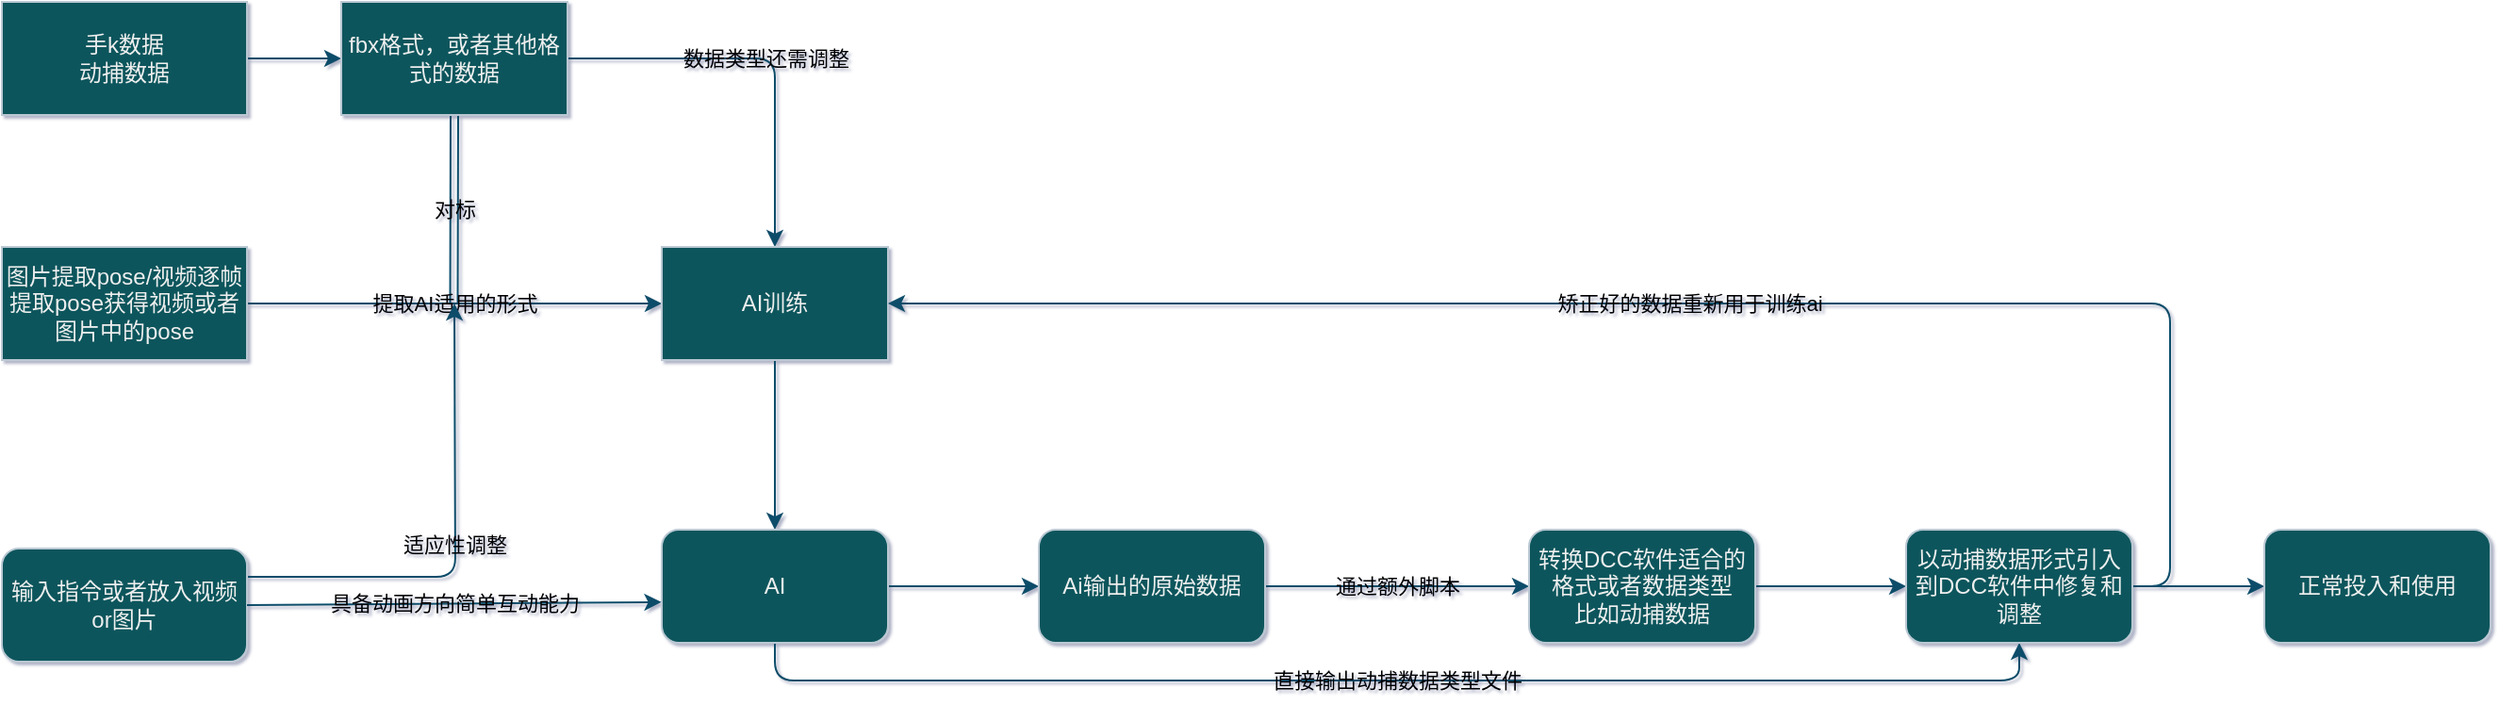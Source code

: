 <mxfile version="26.0.16">
  <diagram name="第 1 页" id="xyoQ07qHbTajlYGqZoyF">
    <mxGraphModel dx="1567" dy="845" grid="1" gridSize="10" guides="1" tooltips="1" connect="1" arrows="1" fold="1" page="1" pageScale="1" pageWidth="827" pageHeight="1169" background="none" math="0" shadow="1" adaptiveColors="auto">
      <root>
        <mxCell id="0" />
        <mxCell id="1" parent="0" />
        <mxCell id="LE9D-ZVGEivkodb4rcEc-5" style="edgeStyle=orthogonalEdgeStyle;rounded=1;orthogonalLoop=1;jettySize=auto;html=1;exitX=1;exitY=0.5;exitDx=0;exitDy=0;labelBackgroundColor=none;strokeColor=#0B4D6A;fontColor=default;" edge="1" parent="1" source="LE9D-ZVGEivkodb4rcEc-3" target="LE9D-ZVGEivkodb4rcEc-4">
          <mxGeometry relative="1" as="geometry" />
        </mxCell>
        <mxCell id="LE9D-ZVGEivkodb4rcEc-3" value="&lt;div&gt;手k数据&lt;/div&gt;&lt;div&gt;动捕数据&lt;/div&gt;" style="rounded=1;whiteSpace=wrap;html=1;arcSize=0;labelBackgroundColor=none;fillColor=#09555B;strokeColor=#BAC8D3;fontColor=#EEEEEE;" vertex="1" parent="1">
          <mxGeometry x="90" y="180" width="130" height="60" as="geometry" />
        </mxCell>
        <mxCell id="LE9D-ZVGEivkodb4rcEc-7" value="数据类型还需调整" style="edgeStyle=orthogonalEdgeStyle;rounded=1;orthogonalLoop=1;jettySize=auto;html=1;exitX=1;exitY=0.5;exitDx=0;exitDy=0;labelBackgroundColor=none;strokeColor=#0B4D6A;fontColor=default;" edge="1" parent="1" source="LE9D-ZVGEivkodb4rcEc-4" target="LE9D-ZVGEivkodb4rcEc-6">
          <mxGeometry relative="1" as="geometry" />
        </mxCell>
        <mxCell id="LE9D-ZVGEivkodb4rcEc-25" value="对标" style="rounded=1;orthogonalLoop=1;jettySize=auto;html=1;exitX=0.5;exitY=1;exitDx=0;exitDy=0;shape=link;labelBackgroundColor=none;strokeColor=#0B4D6A;fontColor=default;" edge="1" parent="1" source="LE9D-ZVGEivkodb4rcEc-4">
          <mxGeometry relative="1" as="geometry">
            <mxPoint x="329.765" y="340" as="targetPoint" />
          </mxGeometry>
        </mxCell>
        <mxCell id="LE9D-ZVGEivkodb4rcEc-33" value="&lt;div&gt;提取AI适用的形式&lt;/div&gt;" style="edgeStyle=orthogonalEdgeStyle;rounded=1;orthogonalLoop=1;jettySize=auto;html=1;exitX=1;exitY=0.5;exitDx=0;exitDy=0;labelBackgroundColor=none;strokeColor=#0B4D6A;fontColor=default;" edge="1" parent="1" source="LE9D-ZVGEivkodb4rcEc-10" target="LE9D-ZVGEivkodb4rcEc-6">
          <mxGeometry relative="1" as="geometry" />
        </mxCell>
        <mxCell id="LE9D-ZVGEivkodb4rcEc-4" value="fbx格式，或者其他格式的数据" style="rounded=1;whiteSpace=wrap;html=1;arcSize=0;labelBackgroundColor=none;fillColor=#09555B;strokeColor=#BAC8D3;fontColor=#EEEEEE;" vertex="1" parent="1">
          <mxGeometry x="270" y="180" width="120" height="60" as="geometry" />
        </mxCell>
        <mxCell id="LE9D-ZVGEivkodb4rcEc-13" style="edgeStyle=orthogonalEdgeStyle;rounded=1;orthogonalLoop=1;jettySize=auto;html=1;exitX=0.5;exitY=1;exitDx=0;exitDy=0;labelBackgroundColor=none;strokeColor=#0B4D6A;fontColor=default;" edge="1" parent="1" source="LE9D-ZVGEivkodb4rcEc-6" target="LE9D-ZVGEivkodb4rcEc-12">
          <mxGeometry relative="1" as="geometry" />
        </mxCell>
        <mxCell id="LE9D-ZVGEivkodb4rcEc-6" value="&lt;div&gt;AI训练&lt;/div&gt;" style="rounded=1;whiteSpace=wrap;html=1;arcSize=0;labelBackgroundColor=none;fillColor=#09555B;strokeColor=#BAC8D3;fontColor=#EEEEEE;" vertex="1" parent="1">
          <mxGeometry x="440" y="310" width="120" height="60" as="geometry" />
        </mxCell>
        <mxCell id="LE9D-ZVGEivkodb4rcEc-32" value="适应性调整" style="edgeStyle=orthogonalEdgeStyle;rounded=1;orthogonalLoop=1;jettySize=auto;html=1;exitX=1;exitY=0.25;exitDx=0;exitDy=0;labelBackgroundColor=none;strokeColor=#0B4D6A;fontColor=default;" edge="1" parent="1" source="LE9D-ZVGEivkodb4rcEc-9">
          <mxGeometry relative="1" as="geometry">
            <mxPoint x="330" y="340.0" as="targetPoint" />
          </mxGeometry>
        </mxCell>
        <mxCell id="LE9D-ZVGEivkodb4rcEc-9" value="输入指令或者放入视频or图片" style="rounded=1;whiteSpace=wrap;html=1;labelBackgroundColor=none;fillColor=#09555B;strokeColor=#BAC8D3;fontColor=#EEEEEE;" vertex="1" parent="1">
          <mxGeometry x="90" y="470" width="130" height="60" as="geometry" />
        </mxCell>
        <mxCell id="LE9D-ZVGEivkodb4rcEc-10" value="图片提取pose/视频逐帧提取pose获得视频或者图片中的pose" style="rounded=1;whiteSpace=wrap;html=1;arcSize=0;labelBackgroundColor=none;fillColor=#09555B;strokeColor=#BAC8D3;fontColor=#EEEEEE;" vertex="1" parent="1">
          <mxGeometry x="90" y="310" width="130" height="60" as="geometry" />
        </mxCell>
        <mxCell id="LE9D-ZVGEivkodb4rcEc-18" style="edgeStyle=orthogonalEdgeStyle;rounded=1;orthogonalLoop=1;jettySize=auto;html=1;exitX=1;exitY=0.5;exitDx=0;exitDy=0;labelBackgroundColor=none;strokeColor=#0B4D6A;fontColor=default;" edge="1" parent="1" source="LE9D-ZVGEivkodb4rcEc-12" target="LE9D-ZVGEivkodb4rcEc-16">
          <mxGeometry relative="1" as="geometry" />
        </mxCell>
        <mxCell id="LE9D-ZVGEivkodb4rcEc-31" value="直接输出动捕数据类型文件" style="edgeStyle=orthogonalEdgeStyle;rounded=1;orthogonalLoop=1;jettySize=auto;html=1;exitX=0.5;exitY=1;exitDx=0;exitDy=0;entryX=0.5;entryY=1;entryDx=0;entryDy=0;labelBackgroundColor=none;strokeColor=#0B4D6A;fontColor=default;" edge="1" parent="1" source="LE9D-ZVGEivkodb4rcEc-12" target="LE9D-ZVGEivkodb4rcEc-24">
          <mxGeometry relative="1" as="geometry" />
        </mxCell>
        <mxCell id="LE9D-ZVGEivkodb4rcEc-12" value="AI" style="rounded=1;whiteSpace=wrap;html=1;labelBackgroundColor=none;fillColor=#09555B;strokeColor=#BAC8D3;fontColor=#EEEEEE;" vertex="1" parent="1">
          <mxGeometry x="440" y="460" width="120" height="60" as="geometry" />
        </mxCell>
        <mxCell id="LE9D-ZVGEivkodb4rcEc-14" value="具备动画方向简单互动能力" style="rounded=1;orthogonalLoop=1;jettySize=auto;html=1;exitX=1;exitY=0.5;exitDx=0;exitDy=0;entryX=-0.002;entryY=0.64;entryDx=0;entryDy=0;entryPerimeter=0;labelBackgroundColor=none;strokeColor=#0B4D6A;fontColor=default;" edge="1" parent="1" source="LE9D-ZVGEivkodb4rcEc-9" target="LE9D-ZVGEivkodb4rcEc-12">
          <mxGeometry relative="1" as="geometry" />
        </mxCell>
        <mxCell id="LE9D-ZVGEivkodb4rcEc-20" value="通过额外脚本" style="edgeStyle=orthogonalEdgeStyle;rounded=1;orthogonalLoop=1;jettySize=auto;html=1;exitX=1;exitY=0.5;exitDx=0;exitDy=0;labelBackgroundColor=none;strokeColor=#0B4D6A;fontColor=default;" edge="1" parent="1" source="LE9D-ZVGEivkodb4rcEc-16" target="LE9D-ZVGEivkodb4rcEc-19">
          <mxGeometry relative="1" as="geometry" />
        </mxCell>
        <mxCell id="LE9D-ZVGEivkodb4rcEc-16" value="Ai输出的原始数据" style="rounded=1;whiteSpace=wrap;html=1;labelBackgroundColor=none;fillColor=#09555B;strokeColor=#BAC8D3;fontColor=#EEEEEE;" vertex="1" parent="1">
          <mxGeometry x="640" y="460" width="120" height="60" as="geometry" />
        </mxCell>
        <mxCell id="LE9D-ZVGEivkodb4rcEc-26" style="edgeStyle=orthogonalEdgeStyle;rounded=1;orthogonalLoop=1;jettySize=auto;html=1;exitX=1;exitY=0.5;exitDx=0;exitDy=0;labelBackgroundColor=none;strokeColor=#0B4D6A;fontColor=default;" edge="1" parent="1" source="LE9D-ZVGEivkodb4rcEc-19" target="LE9D-ZVGEivkodb4rcEc-24">
          <mxGeometry relative="1" as="geometry" />
        </mxCell>
        <mxCell id="LE9D-ZVGEivkodb4rcEc-19" value="转换DCC软件适合的格式或者数据类型&lt;br&gt;比如动捕数据" style="rounded=1;whiteSpace=wrap;html=1;labelBackgroundColor=none;fillColor=#09555B;strokeColor=#BAC8D3;fontColor=#EEEEEE;" vertex="1" parent="1">
          <mxGeometry x="900" y="460" width="120" height="60" as="geometry" />
        </mxCell>
        <mxCell id="LE9D-ZVGEivkodb4rcEc-27" value="矫正好的数据重新用于训练ai" style="edgeStyle=orthogonalEdgeStyle;rounded=1;orthogonalLoop=1;jettySize=auto;html=1;exitX=1;exitY=0.5;exitDx=0;exitDy=0;entryX=1;entryY=0.5;entryDx=0;entryDy=0;labelBackgroundColor=none;strokeColor=#0B4D6A;fontColor=default;" edge="1" parent="1" source="LE9D-ZVGEivkodb4rcEc-24" target="LE9D-ZVGEivkodb4rcEc-6">
          <mxGeometry relative="1" as="geometry" />
        </mxCell>
        <mxCell id="LE9D-ZVGEivkodb4rcEc-29" style="edgeStyle=orthogonalEdgeStyle;rounded=1;orthogonalLoop=1;jettySize=auto;html=1;exitX=1;exitY=0.5;exitDx=0;exitDy=0;labelBackgroundColor=none;strokeColor=#0B4D6A;fontColor=default;" edge="1" parent="1" source="LE9D-ZVGEivkodb4rcEc-24" target="LE9D-ZVGEivkodb4rcEc-28">
          <mxGeometry relative="1" as="geometry" />
        </mxCell>
        <mxCell id="LE9D-ZVGEivkodb4rcEc-24" value="以动捕数据形式引入到DCC软件中修复和调整" style="rounded=1;whiteSpace=wrap;html=1;labelBackgroundColor=none;fillColor=#09555B;strokeColor=#BAC8D3;fontColor=#EEEEEE;" vertex="1" parent="1">
          <mxGeometry x="1100" y="460" width="120" height="60" as="geometry" />
        </mxCell>
        <mxCell id="LE9D-ZVGEivkodb4rcEc-28" value="正常投入和使用" style="rounded=1;whiteSpace=wrap;html=1;labelBackgroundColor=none;fillColor=#09555B;strokeColor=#BAC8D3;fontColor=#EEEEEE;" vertex="1" parent="1">
          <mxGeometry x="1290" y="460" width="120" height="60" as="geometry" />
        </mxCell>
      </root>
    </mxGraphModel>
  </diagram>
</mxfile>
